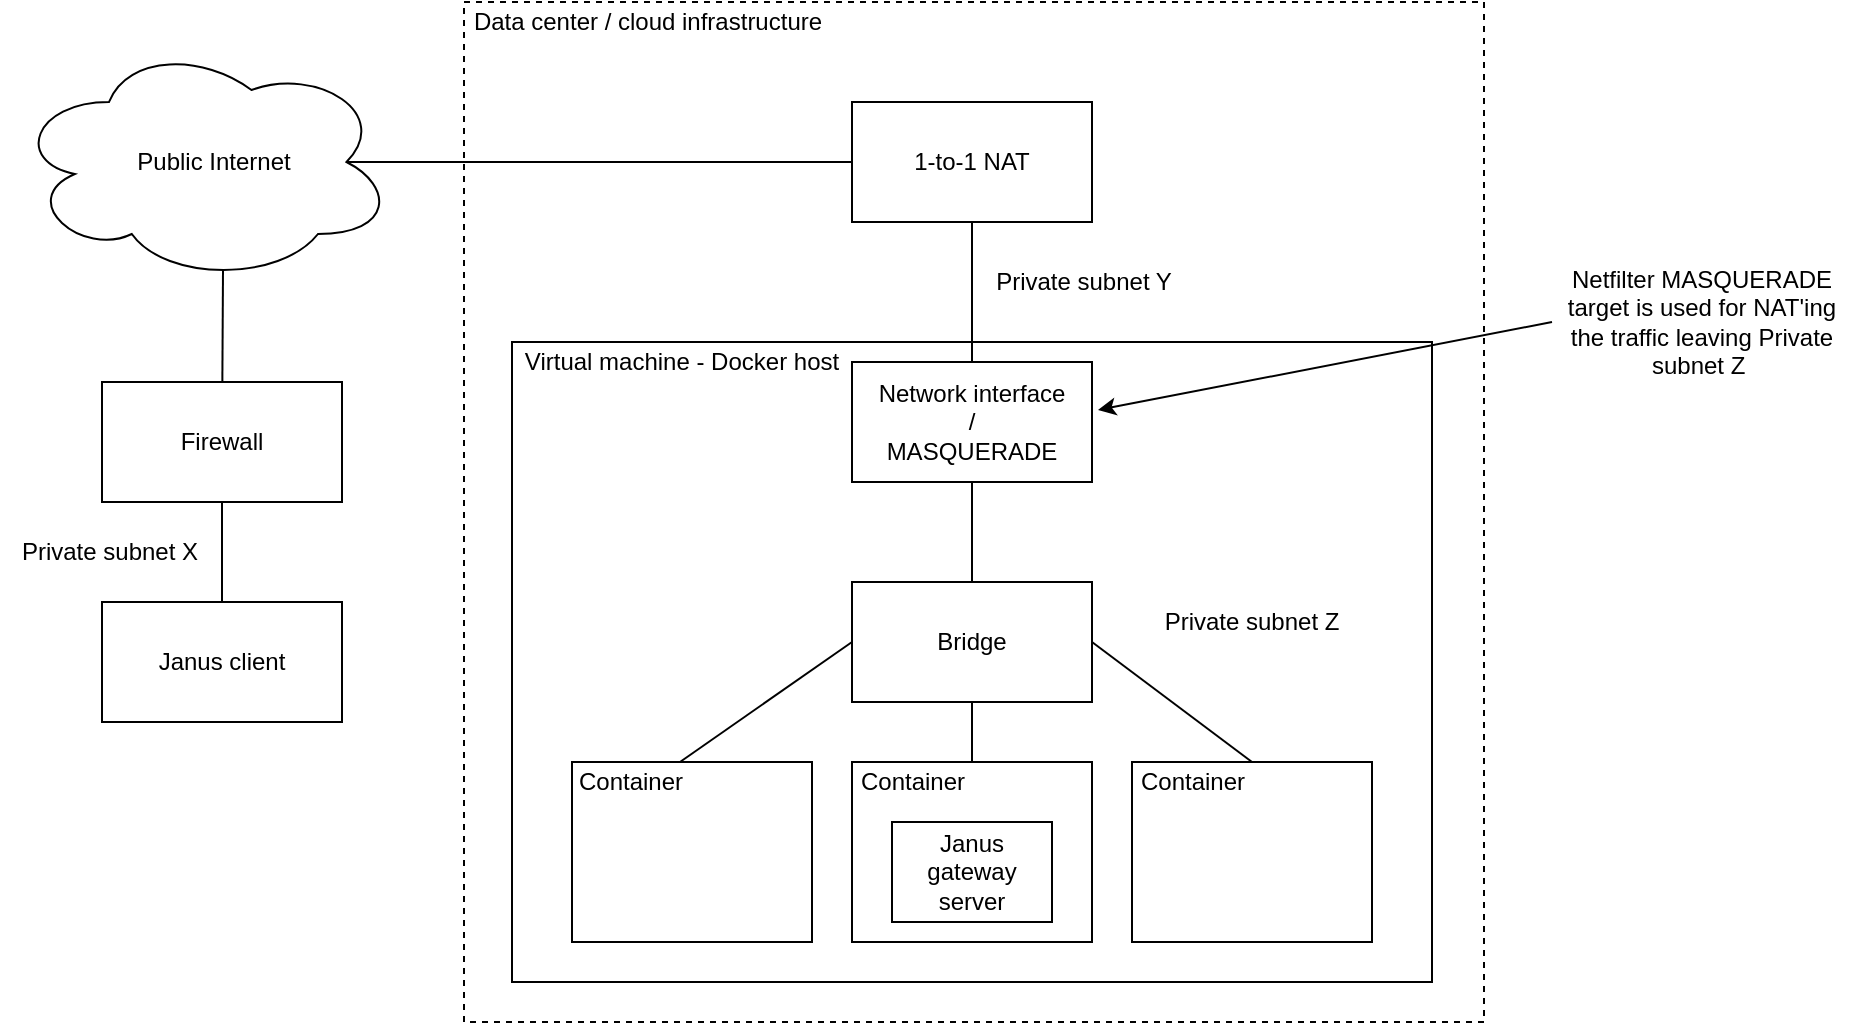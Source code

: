 <mxfile version="13.6.2" type="device"><diagram id="m2J7StK4NmLtirPn_lbZ" name="Page-1"><mxGraphModel dx="1086" dy="806" grid="1" gridSize="10" guides="1" tooltips="1" connect="1" arrows="1" fold="1" page="1" pageScale="1" pageWidth="850" pageHeight="1100" math="0" shadow="0"><root><mxCell id="0"/><mxCell id="1" parent="0"/><mxCell id="kiToFxVNDPkSSGHZPgbx-5" value="" style="whiteSpace=wrap;html=1;aspect=fixed;fillColor=none;dashed=1;" vertex="1" parent="1"><mxGeometry x="406" y="150" width="510" height="510" as="geometry"/></mxCell><mxCell id="kiToFxVNDPkSSGHZPgbx-1" value="Janus client" style="rounded=0;whiteSpace=wrap;html=1;" vertex="1" parent="1"><mxGeometry x="225" y="450" width="120" height="60" as="geometry"/></mxCell><mxCell id="kiToFxVNDPkSSGHZPgbx-2" value="Firewall" style="rounded=0;whiteSpace=wrap;html=1;" vertex="1" parent="1"><mxGeometry x="225" y="340" width="120" height="60" as="geometry"/></mxCell><mxCell id="kiToFxVNDPkSSGHZPgbx-3" value="" style="ellipse;shape=cloud;whiteSpace=wrap;html=1;" vertex="1" parent="1"><mxGeometry x="181" y="170" width="190" height="120" as="geometry"/></mxCell><mxCell id="kiToFxVNDPkSSGHZPgbx-4" value="1-to-1 NAT" style="rounded=0;whiteSpace=wrap;html=1;" vertex="1" parent="1"><mxGeometry x="600" y="200" width="120" height="60" as="geometry"/></mxCell><mxCell id="kiToFxVNDPkSSGHZPgbx-6" value="Data center / cloud infrastructure" style="text;html=1;strokeColor=none;fillColor=none;align=center;verticalAlign=middle;whiteSpace=wrap;rounded=0;dashed=1;" vertex="1" parent="1"><mxGeometry x="406" y="150" width="184" height="20" as="geometry"/></mxCell><mxCell id="kiToFxVNDPkSSGHZPgbx-8" value="" style="rounded=0;whiteSpace=wrap;html=1;" vertex="1" parent="1"><mxGeometry x="430" y="320" width="460" height="320" as="geometry"/></mxCell><mxCell id="kiToFxVNDPkSSGHZPgbx-9" value="Virtual machine - Docker host" style="text;html=1;strokeColor=none;fillColor=none;align=center;verticalAlign=middle;whiteSpace=wrap;rounded=0;dashed=1;" vertex="1" parent="1"><mxGeometry x="430" y="320" width="170" height="20" as="geometry"/></mxCell><mxCell id="kiToFxVNDPkSSGHZPgbx-10" value="" style="endArrow=none;html=1;exitX=0.5;exitY=0;exitDx=0;exitDy=0;entryX=0.5;entryY=1;entryDx=0;entryDy=0;" edge="1" parent="1" source="kiToFxVNDPkSSGHZPgbx-1" target="kiToFxVNDPkSSGHZPgbx-2"><mxGeometry width="50" height="50" relative="1" as="geometry"><mxPoint x="555" y="580" as="sourcePoint"/><mxPoint x="605" y="530" as="targetPoint"/></mxGeometry></mxCell><mxCell id="kiToFxVNDPkSSGHZPgbx-12" value="" style="endArrow=none;html=1;entryX=0;entryY=0.5;entryDx=0;entryDy=0;exitX=0.875;exitY=0.5;exitDx=0;exitDy=0;exitPerimeter=0;" edge="1" parent="1" source="kiToFxVNDPkSSGHZPgbx-3" target="kiToFxVNDPkSSGHZPgbx-4"><mxGeometry width="50" height="50" relative="1" as="geometry"><mxPoint x="330" y="350" as="sourcePoint"/><mxPoint x="380" y="300" as="targetPoint"/></mxGeometry></mxCell><mxCell id="kiToFxVNDPkSSGHZPgbx-14" value="Bridge" style="rounded=0;whiteSpace=wrap;html=1;" vertex="1" parent="1"><mxGeometry x="600" y="440" width="120" height="60" as="geometry"/></mxCell><mxCell id="kiToFxVNDPkSSGHZPgbx-15" value="" style="rounded=0;whiteSpace=wrap;html=1;" vertex="1" parent="1"><mxGeometry x="460" y="530" width="120" height="90" as="geometry"/></mxCell><mxCell id="kiToFxVNDPkSSGHZPgbx-16" value="" style="rounded=0;whiteSpace=wrap;html=1;" vertex="1" parent="1"><mxGeometry x="600" y="530" width="120" height="90" as="geometry"/></mxCell><mxCell id="kiToFxVNDPkSSGHZPgbx-17" value="" style="rounded=0;whiteSpace=wrap;html=1;" vertex="1" parent="1"><mxGeometry x="740" y="530" width="120" height="90" as="geometry"/></mxCell><mxCell id="kiToFxVNDPkSSGHZPgbx-19" value="Network interface&lt;br&gt;/&lt;br&gt;MASQUERADE" style="rounded=0;whiteSpace=wrap;html=1;" vertex="1" parent="1"><mxGeometry x="600" y="330" width="120" height="60" as="geometry"/></mxCell><mxCell id="kiToFxVNDPkSSGHZPgbx-20" value="Private subnet X" style="text;html=1;strokeColor=none;fillColor=none;align=center;verticalAlign=middle;whiteSpace=wrap;rounded=0;" vertex="1" parent="1"><mxGeometry x="174" y="415" width="110" height="20" as="geometry"/></mxCell><mxCell id="kiToFxVNDPkSSGHZPgbx-21" value="Private subnet Y" style="text;html=1;strokeColor=none;fillColor=none;align=center;verticalAlign=middle;whiteSpace=wrap;rounded=0;" vertex="1" parent="1"><mxGeometry x="661" y="280" width="110" height="20" as="geometry"/></mxCell><mxCell id="kiToFxVNDPkSSGHZPgbx-22" value="" style="endArrow=none;html=1;entryX=0.5;entryY=1;entryDx=0;entryDy=0;exitX=0.5;exitY=0;exitDx=0;exitDy=0;" edge="1" parent="1" source="kiToFxVNDPkSSGHZPgbx-19" target="kiToFxVNDPkSSGHZPgbx-4"><mxGeometry width="50" height="50" relative="1" as="geometry"><mxPoint x="400" y="440" as="sourcePoint"/><mxPoint x="450" y="390" as="targetPoint"/></mxGeometry></mxCell><mxCell id="kiToFxVNDPkSSGHZPgbx-23" value="" style="endArrow=none;html=1;entryX=0.5;entryY=1;entryDx=0;entryDy=0;exitX=0.5;exitY=0;exitDx=0;exitDy=0;" edge="1" parent="1" source="kiToFxVNDPkSSGHZPgbx-14" target="kiToFxVNDPkSSGHZPgbx-19"><mxGeometry width="50" height="50" relative="1" as="geometry"><mxPoint x="170" y="550" as="sourcePoint"/><mxPoint x="220" y="500" as="targetPoint"/></mxGeometry></mxCell><mxCell id="kiToFxVNDPkSSGHZPgbx-24" value="" style="endArrow=none;html=1;entryX=0;entryY=0.5;entryDx=0;entryDy=0;exitX=0.45;exitY=0;exitDx=0;exitDy=0;exitPerimeter=0;" edge="1" parent="1" source="kiToFxVNDPkSSGHZPgbx-15" target="kiToFxVNDPkSSGHZPgbx-14"><mxGeometry width="50" height="50" relative="1" as="geometry"><mxPoint x="250" y="600" as="sourcePoint"/><mxPoint x="300" y="550" as="targetPoint"/></mxGeometry></mxCell><mxCell id="kiToFxVNDPkSSGHZPgbx-25" value="" style="endArrow=none;html=1;exitX=0.5;exitY=0;exitDx=0;exitDy=0;" edge="1" parent="1" source="kiToFxVNDPkSSGHZPgbx-16" target="kiToFxVNDPkSSGHZPgbx-14"><mxGeometry width="50" height="50" relative="1" as="geometry"><mxPoint x="620" y="550" as="sourcePoint"/><mxPoint x="670" y="500" as="targetPoint"/></mxGeometry></mxCell><mxCell id="kiToFxVNDPkSSGHZPgbx-26" value="Private subnet Z" style="text;html=1;strokeColor=none;fillColor=none;align=center;verticalAlign=middle;whiteSpace=wrap;rounded=0;" vertex="1" parent="1"><mxGeometry x="745" y="450" width="110" height="20" as="geometry"/></mxCell><mxCell id="kiToFxVNDPkSSGHZPgbx-27" value="" style="endArrow=none;html=1;entryX=1;entryY=0.5;entryDx=0;entryDy=0;exitX=0.5;exitY=0;exitDx=0;exitDy=0;" edge="1" parent="1" source="kiToFxVNDPkSSGHZPgbx-17" target="kiToFxVNDPkSSGHZPgbx-14"><mxGeometry width="50" height="50" relative="1" as="geometry"><mxPoint x="524" y="540" as="sourcePoint"/><mxPoint x="610" y="480" as="targetPoint"/></mxGeometry></mxCell><mxCell id="kiToFxVNDPkSSGHZPgbx-28" value="Public Internet" style="text;html=1;strokeColor=none;fillColor=none;align=center;verticalAlign=middle;whiteSpace=wrap;rounded=0;" vertex="1" parent="1"><mxGeometry x="226" y="220" width="110" height="20" as="geometry"/></mxCell><mxCell id="kiToFxVNDPkSSGHZPgbx-29" value="" style="endArrow=none;html=1;entryX=0.55;entryY=0.95;entryDx=0;entryDy=0;entryPerimeter=0;" edge="1" parent="1" source="kiToFxVNDPkSSGHZPgbx-2" target="kiToFxVNDPkSSGHZPgbx-3"><mxGeometry width="50" height="50" relative="1" as="geometry"><mxPoint x="96" y="360" as="sourcePoint"/><mxPoint x="146" y="310" as="targetPoint"/></mxGeometry></mxCell><mxCell id="kiToFxVNDPkSSGHZPgbx-32" value="" style="endArrow=classic;html=1;entryX=1.025;entryY=0.4;entryDx=0;entryDy=0;entryPerimeter=0;" edge="1" parent="1" target="kiToFxVNDPkSSGHZPgbx-19"><mxGeometry width="50" height="50" relative="1" as="geometry"><mxPoint x="950" y="310" as="sourcePoint"/><mxPoint x="1060" y="300" as="targetPoint"/></mxGeometry></mxCell><mxCell id="kiToFxVNDPkSSGHZPgbx-33" value="Netfilter MASQUERADE target is used for NAT'ing the traffic leaving Private subnet Z&amp;nbsp;" style="text;html=1;strokeColor=none;fillColor=none;align=center;verticalAlign=middle;whiteSpace=wrap;rounded=0;" vertex="1" parent="1"><mxGeometry x="950" y="270" width="150" height="80" as="geometry"/></mxCell><mxCell id="kiToFxVNDPkSSGHZPgbx-34" value="Container" style="text;html=1;strokeColor=none;fillColor=none;align=center;verticalAlign=middle;whiteSpace=wrap;rounded=0;" vertex="1" parent="1"><mxGeometry x="740" y="530" width="61" height="20" as="geometry"/></mxCell><mxCell id="kiToFxVNDPkSSGHZPgbx-35" value="Container" style="text;html=1;strokeColor=none;fillColor=none;align=center;verticalAlign=middle;whiteSpace=wrap;rounded=0;" vertex="1" parent="1"><mxGeometry x="600" y="530" width="61" height="20" as="geometry"/></mxCell><mxCell id="kiToFxVNDPkSSGHZPgbx-36" value="Container" style="text;html=1;strokeColor=none;fillColor=none;align=center;verticalAlign=middle;whiteSpace=wrap;rounded=0;" vertex="1" parent="1"><mxGeometry x="459" y="530" width="61" height="20" as="geometry"/></mxCell><mxCell id="kiToFxVNDPkSSGHZPgbx-37" value="Janus gateway server" style="rounded=0;whiteSpace=wrap;html=1;fillColor=#ffffff;" vertex="1" parent="1"><mxGeometry x="620" y="560" width="80" height="50" as="geometry"/></mxCell></root></mxGraphModel></diagram></mxfile>